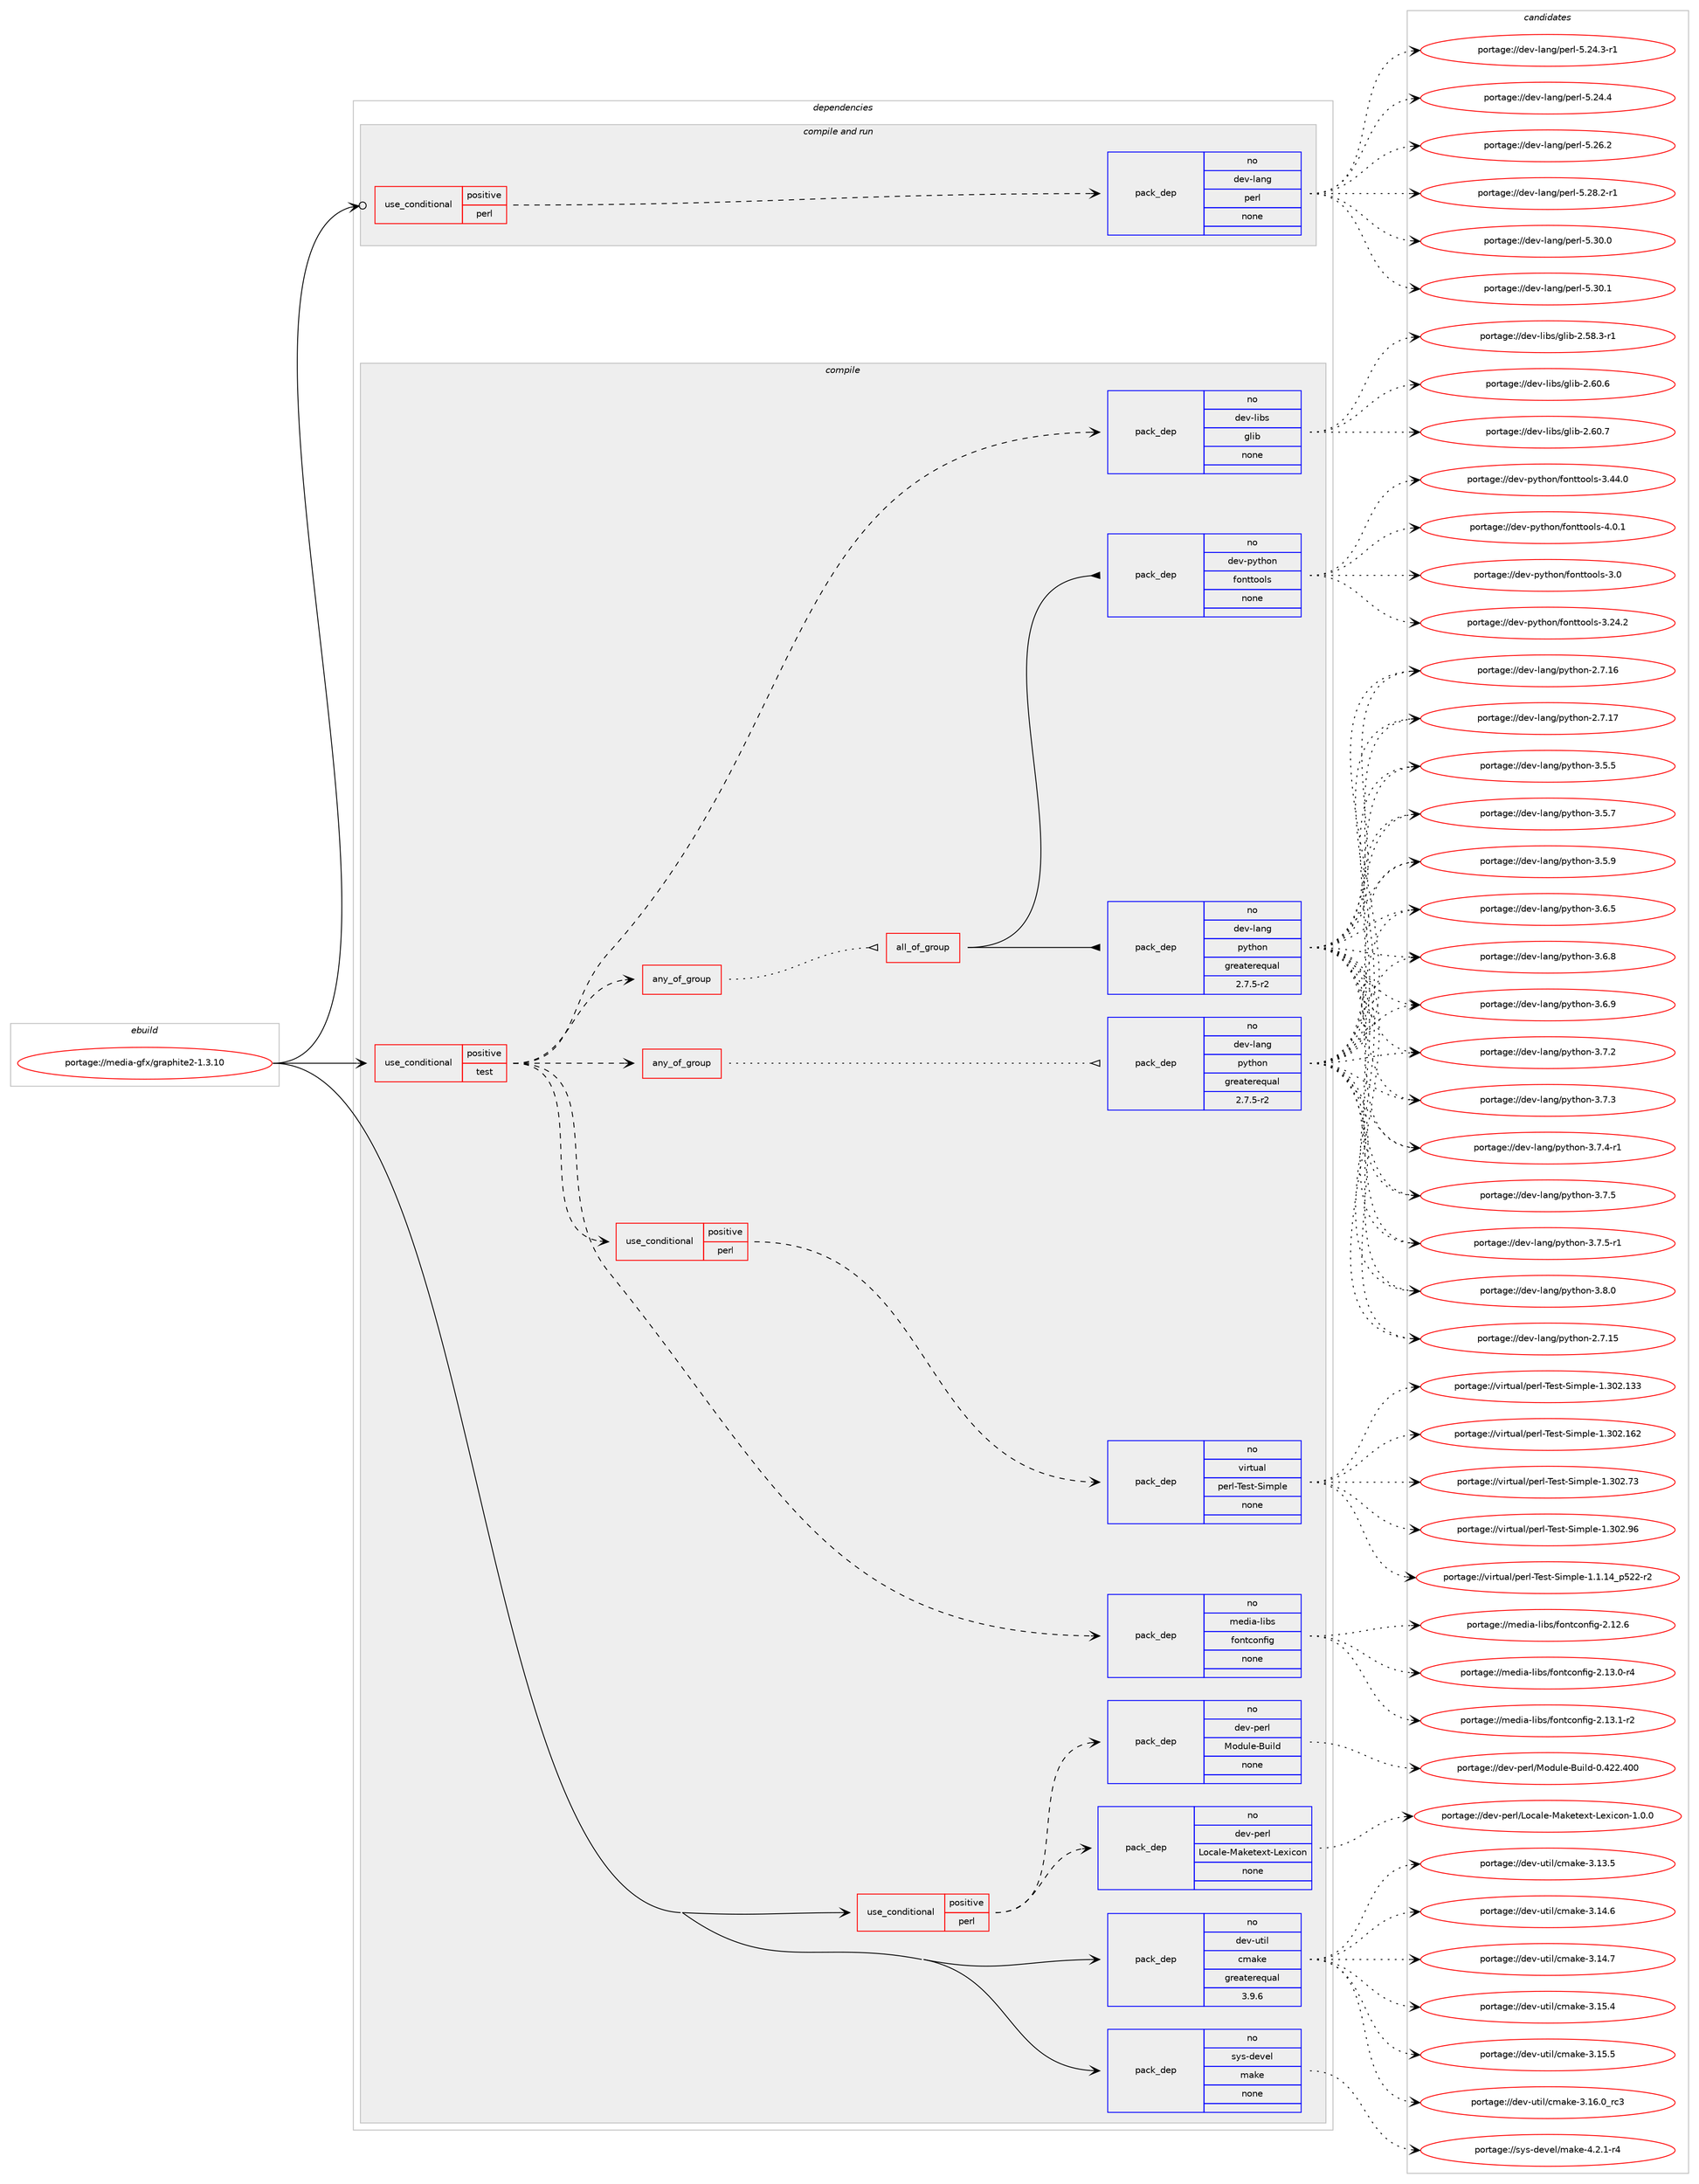 digraph prolog {

# *************
# Graph options
# *************

newrank=true;
concentrate=true;
compound=true;
graph [rankdir=LR,fontname=Helvetica,fontsize=10,ranksep=1.5];#, ranksep=2.5, nodesep=0.2];
edge  [arrowhead=vee];
node  [fontname=Helvetica,fontsize=10];

# **********
# The ebuild
# **********

subgraph cluster_leftcol {
color=gray;
rank=same;
label=<<i>ebuild</i>>;
id [label="portage://media-gfx/graphite2-1.3.10", color=red, width=4, href="../media-gfx/graphite2-1.3.10.svg"];
}

# ****************
# The dependencies
# ****************

subgraph cluster_midcol {
color=gray;
label=<<i>dependencies</i>>;
subgraph cluster_compile {
fillcolor="#eeeeee";
style=filled;
label=<<i>compile</i>>;
subgraph cond78530 {
dependency313908 [label=<<TABLE BORDER="0" CELLBORDER="1" CELLSPACING="0" CELLPADDING="4"><TR><TD ROWSPAN="3" CELLPADDING="10">use_conditional</TD></TR><TR><TD>positive</TD></TR><TR><TD>perl</TD></TR></TABLE>>, shape=none, color=red];
subgraph pack230316 {
dependency313909 [label=<<TABLE BORDER="0" CELLBORDER="1" CELLSPACING="0" CELLPADDING="4" WIDTH="220"><TR><TD ROWSPAN="6" CELLPADDING="30">pack_dep</TD></TR><TR><TD WIDTH="110">no</TD></TR><TR><TD>dev-perl</TD></TR><TR><TD>Module-Build</TD></TR><TR><TD>none</TD></TR><TR><TD></TD></TR></TABLE>>, shape=none, color=blue];
}
dependency313908:e -> dependency313909:w [weight=20,style="dashed",arrowhead="vee"];
subgraph pack230317 {
dependency313910 [label=<<TABLE BORDER="0" CELLBORDER="1" CELLSPACING="0" CELLPADDING="4" WIDTH="220"><TR><TD ROWSPAN="6" CELLPADDING="30">pack_dep</TD></TR><TR><TD WIDTH="110">no</TD></TR><TR><TD>dev-perl</TD></TR><TR><TD>Locale-Maketext-Lexicon</TD></TR><TR><TD>none</TD></TR><TR><TD></TD></TR></TABLE>>, shape=none, color=blue];
}
dependency313908:e -> dependency313910:w [weight=20,style="dashed",arrowhead="vee"];
}
id:e -> dependency313908:w [weight=20,style="solid",arrowhead="vee"];
subgraph cond78531 {
dependency313911 [label=<<TABLE BORDER="0" CELLBORDER="1" CELLSPACING="0" CELLPADDING="4"><TR><TD ROWSPAN="3" CELLPADDING="10">use_conditional</TD></TR><TR><TD>positive</TD></TR><TR><TD>test</TD></TR></TABLE>>, shape=none, color=red];
subgraph pack230318 {
dependency313912 [label=<<TABLE BORDER="0" CELLBORDER="1" CELLSPACING="0" CELLPADDING="4" WIDTH="220"><TR><TD ROWSPAN="6" CELLPADDING="30">pack_dep</TD></TR><TR><TD WIDTH="110">no</TD></TR><TR><TD>dev-libs</TD></TR><TR><TD>glib</TD></TR><TR><TD>none</TD></TR><TR><TD></TD></TR></TABLE>>, shape=none, color=blue];
}
dependency313911:e -> dependency313912:w [weight=20,style="dashed",arrowhead="vee"];
subgraph pack230319 {
dependency313913 [label=<<TABLE BORDER="0" CELLBORDER="1" CELLSPACING="0" CELLPADDING="4" WIDTH="220"><TR><TD ROWSPAN="6" CELLPADDING="30">pack_dep</TD></TR><TR><TD WIDTH="110">no</TD></TR><TR><TD>media-libs</TD></TR><TR><TD>fontconfig</TD></TR><TR><TD>none</TD></TR><TR><TD></TD></TR></TABLE>>, shape=none, color=blue];
}
dependency313911:e -> dependency313913:w [weight=20,style="dashed",arrowhead="vee"];
subgraph any4949 {
dependency313914 [label=<<TABLE BORDER="0" CELLBORDER="1" CELLSPACING="0" CELLPADDING="4"><TR><TD CELLPADDING="10">any_of_group</TD></TR></TABLE>>, shape=none, color=red];subgraph all116 {
dependency313915 [label=<<TABLE BORDER="0" CELLBORDER="1" CELLSPACING="0" CELLPADDING="4"><TR><TD CELLPADDING="10">all_of_group</TD></TR></TABLE>>, shape=none, color=red];subgraph pack230320 {
dependency313916 [label=<<TABLE BORDER="0" CELLBORDER="1" CELLSPACING="0" CELLPADDING="4" WIDTH="220"><TR><TD ROWSPAN="6" CELLPADDING="30">pack_dep</TD></TR><TR><TD WIDTH="110">no</TD></TR><TR><TD>dev-lang</TD></TR><TR><TD>python</TD></TR><TR><TD>greaterequal</TD></TR><TR><TD>2.7.5-r2</TD></TR></TABLE>>, shape=none, color=blue];
}
dependency313915:e -> dependency313916:w [weight=20,style="solid",arrowhead="inv"];
subgraph pack230321 {
dependency313917 [label=<<TABLE BORDER="0" CELLBORDER="1" CELLSPACING="0" CELLPADDING="4" WIDTH="220"><TR><TD ROWSPAN="6" CELLPADDING="30">pack_dep</TD></TR><TR><TD WIDTH="110">no</TD></TR><TR><TD>dev-python</TD></TR><TR><TD>fonttools</TD></TR><TR><TD>none</TD></TR><TR><TD></TD></TR></TABLE>>, shape=none, color=blue];
}
dependency313915:e -> dependency313917:w [weight=20,style="solid",arrowhead="inv"];
}
dependency313914:e -> dependency313915:w [weight=20,style="dotted",arrowhead="oinv"];
}
dependency313911:e -> dependency313914:w [weight=20,style="dashed",arrowhead="vee"];
subgraph any4950 {
dependency313918 [label=<<TABLE BORDER="0" CELLBORDER="1" CELLSPACING="0" CELLPADDING="4"><TR><TD CELLPADDING="10">any_of_group</TD></TR></TABLE>>, shape=none, color=red];subgraph pack230322 {
dependency313919 [label=<<TABLE BORDER="0" CELLBORDER="1" CELLSPACING="0" CELLPADDING="4" WIDTH="220"><TR><TD ROWSPAN="6" CELLPADDING="30">pack_dep</TD></TR><TR><TD WIDTH="110">no</TD></TR><TR><TD>dev-lang</TD></TR><TR><TD>python</TD></TR><TR><TD>greaterequal</TD></TR><TR><TD>2.7.5-r2</TD></TR></TABLE>>, shape=none, color=blue];
}
dependency313918:e -> dependency313919:w [weight=20,style="dotted",arrowhead="oinv"];
}
dependency313911:e -> dependency313918:w [weight=20,style="dashed",arrowhead="vee"];
subgraph cond78532 {
dependency313920 [label=<<TABLE BORDER="0" CELLBORDER="1" CELLSPACING="0" CELLPADDING="4"><TR><TD ROWSPAN="3" CELLPADDING="10">use_conditional</TD></TR><TR><TD>positive</TD></TR><TR><TD>perl</TD></TR></TABLE>>, shape=none, color=red];
subgraph pack230323 {
dependency313921 [label=<<TABLE BORDER="0" CELLBORDER="1" CELLSPACING="0" CELLPADDING="4" WIDTH="220"><TR><TD ROWSPAN="6" CELLPADDING="30">pack_dep</TD></TR><TR><TD WIDTH="110">no</TD></TR><TR><TD>virtual</TD></TR><TR><TD>perl-Test-Simple</TD></TR><TR><TD>none</TD></TR><TR><TD></TD></TR></TABLE>>, shape=none, color=blue];
}
dependency313920:e -> dependency313921:w [weight=20,style="dashed",arrowhead="vee"];
}
dependency313911:e -> dependency313920:w [weight=20,style="dashed",arrowhead="vee"];
}
id:e -> dependency313911:w [weight=20,style="solid",arrowhead="vee"];
subgraph pack230324 {
dependency313922 [label=<<TABLE BORDER="0" CELLBORDER="1" CELLSPACING="0" CELLPADDING="4" WIDTH="220"><TR><TD ROWSPAN="6" CELLPADDING="30">pack_dep</TD></TR><TR><TD WIDTH="110">no</TD></TR><TR><TD>dev-util</TD></TR><TR><TD>cmake</TD></TR><TR><TD>greaterequal</TD></TR><TR><TD>3.9.6</TD></TR></TABLE>>, shape=none, color=blue];
}
id:e -> dependency313922:w [weight=20,style="solid",arrowhead="vee"];
subgraph pack230325 {
dependency313923 [label=<<TABLE BORDER="0" CELLBORDER="1" CELLSPACING="0" CELLPADDING="4" WIDTH="220"><TR><TD ROWSPAN="6" CELLPADDING="30">pack_dep</TD></TR><TR><TD WIDTH="110">no</TD></TR><TR><TD>sys-devel</TD></TR><TR><TD>make</TD></TR><TR><TD>none</TD></TR><TR><TD></TD></TR></TABLE>>, shape=none, color=blue];
}
id:e -> dependency313923:w [weight=20,style="solid",arrowhead="vee"];
}
subgraph cluster_compileandrun {
fillcolor="#eeeeee";
style=filled;
label=<<i>compile and run</i>>;
subgraph cond78533 {
dependency313924 [label=<<TABLE BORDER="0" CELLBORDER="1" CELLSPACING="0" CELLPADDING="4"><TR><TD ROWSPAN="3" CELLPADDING="10">use_conditional</TD></TR><TR><TD>positive</TD></TR><TR><TD>perl</TD></TR></TABLE>>, shape=none, color=red];
subgraph pack230326 {
dependency313925 [label=<<TABLE BORDER="0" CELLBORDER="1" CELLSPACING="0" CELLPADDING="4" WIDTH="220"><TR><TD ROWSPAN="6" CELLPADDING="30">pack_dep</TD></TR><TR><TD WIDTH="110">no</TD></TR><TR><TD>dev-lang</TD></TR><TR><TD>perl</TD></TR><TR><TD>none</TD></TR><TR><TD></TD></TR></TABLE>>, shape=none, color=blue];
}
dependency313924:e -> dependency313925:w [weight=20,style="dashed",arrowhead="vee"];
}
id:e -> dependency313924:w [weight=20,style="solid",arrowhead="odotvee"];
}
subgraph cluster_run {
fillcolor="#eeeeee";
style=filled;
label=<<i>run</i>>;
}
}

# **************
# The candidates
# **************

subgraph cluster_choices {
rank=same;
color=gray;
label=<<i>candidates</i>>;

subgraph choice230316 {
color=black;
nodesep=1;
choiceportage100101118451121011141084777111100117108101456611710510810045484652505046524848 [label="portage://dev-perl/Module-Build-0.422.400", color=red, width=4,href="../dev-perl/Module-Build-0.422.400.svg"];
dependency313909:e -> choiceportage100101118451121011141084777111100117108101456611710510810045484652505046524848:w [style=dotted,weight="100"];
}
subgraph choice230317 {
color=black;
nodesep=1;
choiceportage1001011184511210111410847761119997108101457797107101116101120116457610112010599111110454946484648 [label="portage://dev-perl/Locale-Maketext-Lexicon-1.0.0", color=red, width=4,href="../dev-perl/Locale-Maketext-Lexicon-1.0.0.svg"];
dependency313910:e -> choiceportage1001011184511210111410847761119997108101457797107101116101120116457610112010599111110454946484648:w [style=dotted,weight="100"];
}
subgraph choice230318 {
color=black;
nodesep=1;
choiceportage10010111845108105981154710310810598455046535646514511449 [label="portage://dev-libs/glib-2.58.3-r1", color=red, width=4,href="../dev-libs/glib-2.58.3-r1.svg"];
choiceportage1001011184510810598115471031081059845504654484654 [label="portage://dev-libs/glib-2.60.6", color=red, width=4,href="../dev-libs/glib-2.60.6.svg"];
choiceportage1001011184510810598115471031081059845504654484655 [label="portage://dev-libs/glib-2.60.7", color=red, width=4,href="../dev-libs/glib-2.60.7.svg"];
dependency313912:e -> choiceportage10010111845108105981154710310810598455046535646514511449:w [style=dotted,weight="100"];
dependency313912:e -> choiceportage1001011184510810598115471031081059845504654484654:w [style=dotted,weight="100"];
dependency313912:e -> choiceportage1001011184510810598115471031081059845504654484655:w [style=dotted,weight="100"];
}
subgraph choice230319 {
color=black;
nodesep=1;
choiceportage109101100105974510810598115471021111101169911111010210510345504649504654 [label="portage://media-libs/fontconfig-2.12.6", color=red, width=4,href="../media-libs/fontconfig-2.12.6.svg"];
choiceportage1091011001059745108105981154710211111011699111110102105103455046495146484511452 [label="portage://media-libs/fontconfig-2.13.0-r4", color=red, width=4,href="../media-libs/fontconfig-2.13.0-r4.svg"];
choiceportage1091011001059745108105981154710211111011699111110102105103455046495146494511450 [label="portage://media-libs/fontconfig-2.13.1-r2", color=red, width=4,href="../media-libs/fontconfig-2.13.1-r2.svg"];
dependency313913:e -> choiceportage109101100105974510810598115471021111101169911111010210510345504649504654:w [style=dotted,weight="100"];
dependency313913:e -> choiceportage1091011001059745108105981154710211111011699111110102105103455046495146484511452:w [style=dotted,weight="100"];
dependency313913:e -> choiceportage1091011001059745108105981154710211111011699111110102105103455046495146494511450:w [style=dotted,weight="100"];
}
subgraph choice230320 {
color=black;
nodesep=1;
choiceportage10010111845108971101034711212111610411111045504655464953 [label="portage://dev-lang/python-2.7.15", color=red, width=4,href="../dev-lang/python-2.7.15.svg"];
choiceportage10010111845108971101034711212111610411111045504655464954 [label="portage://dev-lang/python-2.7.16", color=red, width=4,href="../dev-lang/python-2.7.16.svg"];
choiceportage10010111845108971101034711212111610411111045504655464955 [label="portage://dev-lang/python-2.7.17", color=red, width=4,href="../dev-lang/python-2.7.17.svg"];
choiceportage100101118451089711010347112121116104111110455146534653 [label="portage://dev-lang/python-3.5.5", color=red, width=4,href="../dev-lang/python-3.5.5.svg"];
choiceportage100101118451089711010347112121116104111110455146534655 [label="portage://dev-lang/python-3.5.7", color=red, width=4,href="../dev-lang/python-3.5.7.svg"];
choiceportage100101118451089711010347112121116104111110455146534657 [label="portage://dev-lang/python-3.5.9", color=red, width=4,href="../dev-lang/python-3.5.9.svg"];
choiceportage100101118451089711010347112121116104111110455146544653 [label="portage://dev-lang/python-3.6.5", color=red, width=4,href="../dev-lang/python-3.6.5.svg"];
choiceportage100101118451089711010347112121116104111110455146544656 [label="portage://dev-lang/python-3.6.8", color=red, width=4,href="../dev-lang/python-3.6.8.svg"];
choiceportage100101118451089711010347112121116104111110455146544657 [label="portage://dev-lang/python-3.6.9", color=red, width=4,href="../dev-lang/python-3.6.9.svg"];
choiceportage100101118451089711010347112121116104111110455146554650 [label="portage://dev-lang/python-3.7.2", color=red, width=4,href="../dev-lang/python-3.7.2.svg"];
choiceportage100101118451089711010347112121116104111110455146554651 [label="portage://dev-lang/python-3.7.3", color=red, width=4,href="../dev-lang/python-3.7.3.svg"];
choiceportage1001011184510897110103471121211161041111104551465546524511449 [label="portage://dev-lang/python-3.7.4-r1", color=red, width=4,href="../dev-lang/python-3.7.4-r1.svg"];
choiceportage100101118451089711010347112121116104111110455146554653 [label="portage://dev-lang/python-3.7.5", color=red, width=4,href="../dev-lang/python-3.7.5.svg"];
choiceportage1001011184510897110103471121211161041111104551465546534511449 [label="portage://dev-lang/python-3.7.5-r1", color=red, width=4,href="../dev-lang/python-3.7.5-r1.svg"];
choiceportage100101118451089711010347112121116104111110455146564648 [label="portage://dev-lang/python-3.8.0", color=red, width=4,href="../dev-lang/python-3.8.0.svg"];
dependency313916:e -> choiceportage10010111845108971101034711212111610411111045504655464953:w [style=dotted,weight="100"];
dependency313916:e -> choiceportage10010111845108971101034711212111610411111045504655464954:w [style=dotted,weight="100"];
dependency313916:e -> choiceportage10010111845108971101034711212111610411111045504655464955:w [style=dotted,weight="100"];
dependency313916:e -> choiceportage100101118451089711010347112121116104111110455146534653:w [style=dotted,weight="100"];
dependency313916:e -> choiceportage100101118451089711010347112121116104111110455146534655:w [style=dotted,weight="100"];
dependency313916:e -> choiceportage100101118451089711010347112121116104111110455146534657:w [style=dotted,weight="100"];
dependency313916:e -> choiceportage100101118451089711010347112121116104111110455146544653:w [style=dotted,weight="100"];
dependency313916:e -> choiceportage100101118451089711010347112121116104111110455146544656:w [style=dotted,weight="100"];
dependency313916:e -> choiceportage100101118451089711010347112121116104111110455146544657:w [style=dotted,weight="100"];
dependency313916:e -> choiceportage100101118451089711010347112121116104111110455146554650:w [style=dotted,weight="100"];
dependency313916:e -> choiceportage100101118451089711010347112121116104111110455146554651:w [style=dotted,weight="100"];
dependency313916:e -> choiceportage1001011184510897110103471121211161041111104551465546524511449:w [style=dotted,weight="100"];
dependency313916:e -> choiceportage100101118451089711010347112121116104111110455146554653:w [style=dotted,weight="100"];
dependency313916:e -> choiceportage1001011184510897110103471121211161041111104551465546534511449:w [style=dotted,weight="100"];
dependency313916:e -> choiceportage100101118451089711010347112121116104111110455146564648:w [style=dotted,weight="100"];
}
subgraph choice230321 {
color=black;
nodesep=1;
choiceportage100101118451121211161041111104710211111011611611111110811545514648 [label="portage://dev-python/fonttools-3.0", color=red, width=4,href="../dev-python/fonttools-3.0.svg"];
choiceportage100101118451121211161041111104710211111011611611111110811545514650524650 [label="portage://dev-python/fonttools-3.24.2", color=red, width=4,href="../dev-python/fonttools-3.24.2.svg"];
choiceportage100101118451121211161041111104710211111011611611111110811545514652524648 [label="portage://dev-python/fonttools-3.44.0", color=red, width=4,href="../dev-python/fonttools-3.44.0.svg"];
choiceportage1001011184511212111610411111047102111110116116111111108115455246484649 [label="portage://dev-python/fonttools-4.0.1", color=red, width=4,href="../dev-python/fonttools-4.0.1.svg"];
dependency313917:e -> choiceportage100101118451121211161041111104710211111011611611111110811545514648:w [style=dotted,weight="100"];
dependency313917:e -> choiceportage100101118451121211161041111104710211111011611611111110811545514650524650:w [style=dotted,weight="100"];
dependency313917:e -> choiceportage100101118451121211161041111104710211111011611611111110811545514652524648:w [style=dotted,weight="100"];
dependency313917:e -> choiceportage1001011184511212111610411111047102111110116116111111108115455246484649:w [style=dotted,weight="100"];
}
subgraph choice230322 {
color=black;
nodesep=1;
choiceportage10010111845108971101034711212111610411111045504655464953 [label="portage://dev-lang/python-2.7.15", color=red, width=4,href="../dev-lang/python-2.7.15.svg"];
choiceportage10010111845108971101034711212111610411111045504655464954 [label="portage://dev-lang/python-2.7.16", color=red, width=4,href="../dev-lang/python-2.7.16.svg"];
choiceportage10010111845108971101034711212111610411111045504655464955 [label="portage://dev-lang/python-2.7.17", color=red, width=4,href="../dev-lang/python-2.7.17.svg"];
choiceportage100101118451089711010347112121116104111110455146534653 [label="portage://dev-lang/python-3.5.5", color=red, width=4,href="../dev-lang/python-3.5.5.svg"];
choiceportage100101118451089711010347112121116104111110455146534655 [label="portage://dev-lang/python-3.5.7", color=red, width=4,href="../dev-lang/python-3.5.7.svg"];
choiceportage100101118451089711010347112121116104111110455146534657 [label="portage://dev-lang/python-3.5.9", color=red, width=4,href="../dev-lang/python-3.5.9.svg"];
choiceportage100101118451089711010347112121116104111110455146544653 [label="portage://dev-lang/python-3.6.5", color=red, width=4,href="../dev-lang/python-3.6.5.svg"];
choiceportage100101118451089711010347112121116104111110455146544656 [label="portage://dev-lang/python-3.6.8", color=red, width=4,href="../dev-lang/python-3.6.8.svg"];
choiceportage100101118451089711010347112121116104111110455146544657 [label="portage://dev-lang/python-3.6.9", color=red, width=4,href="../dev-lang/python-3.6.9.svg"];
choiceportage100101118451089711010347112121116104111110455146554650 [label="portage://dev-lang/python-3.7.2", color=red, width=4,href="../dev-lang/python-3.7.2.svg"];
choiceportage100101118451089711010347112121116104111110455146554651 [label="portage://dev-lang/python-3.7.3", color=red, width=4,href="../dev-lang/python-3.7.3.svg"];
choiceportage1001011184510897110103471121211161041111104551465546524511449 [label="portage://dev-lang/python-3.7.4-r1", color=red, width=4,href="../dev-lang/python-3.7.4-r1.svg"];
choiceportage100101118451089711010347112121116104111110455146554653 [label="portage://dev-lang/python-3.7.5", color=red, width=4,href="../dev-lang/python-3.7.5.svg"];
choiceportage1001011184510897110103471121211161041111104551465546534511449 [label="portage://dev-lang/python-3.7.5-r1", color=red, width=4,href="../dev-lang/python-3.7.5-r1.svg"];
choiceportage100101118451089711010347112121116104111110455146564648 [label="portage://dev-lang/python-3.8.0", color=red, width=4,href="../dev-lang/python-3.8.0.svg"];
dependency313919:e -> choiceportage10010111845108971101034711212111610411111045504655464953:w [style=dotted,weight="100"];
dependency313919:e -> choiceportage10010111845108971101034711212111610411111045504655464954:w [style=dotted,weight="100"];
dependency313919:e -> choiceportage10010111845108971101034711212111610411111045504655464955:w [style=dotted,weight="100"];
dependency313919:e -> choiceportage100101118451089711010347112121116104111110455146534653:w [style=dotted,weight="100"];
dependency313919:e -> choiceportage100101118451089711010347112121116104111110455146534655:w [style=dotted,weight="100"];
dependency313919:e -> choiceportage100101118451089711010347112121116104111110455146534657:w [style=dotted,weight="100"];
dependency313919:e -> choiceportage100101118451089711010347112121116104111110455146544653:w [style=dotted,weight="100"];
dependency313919:e -> choiceportage100101118451089711010347112121116104111110455146544656:w [style=dotted,weight="100"];
dependency313919:e -> choiceportage100101118451089711010347112121116104111110455146544657:w [style=dotted,weight="100"];
dependency313919:e -> choiceportage100101118451089711010347112121116104111110455146554650:w [style=dotted,weight="100"];
dependency313919:e -> choiceportage100101118451089711010347112121116104111110455146554651:w [style=dotted,weight="100"];
dependency313919:e -> choiceportage1001011184510897110103471121211161041111104551465546524511449:w [style=dotted,weight="100"];
dependency313919:e -> choiceportage100101118451089711010347112121116104111110455146554653:w [style=dotted,weight="100"];
dependency313919:e -> choiceportage1001011184510897110103471121211161041111104551465546534511449:w [style=dotted,weight="100"];
dependency313919:e -> choiceportage100101118451089711010347112121116104111110455146564648:w [style=dotted,weight="100"];
}
subgraph choice230323 {
color=black;
nodesep=1;
choiceportage11810511411611797108471121011141084584101115116458310510911210810145494649464952951125350504511450 [label="portage://virtual/perl-Test-Simple-1.1.14_p522-r2", color=red, width=4,href="../virtual/perl-Test-Simple-1.1.14_p522-r2.svg"];
choiceportage11810511411611797108471121011141084584101115116458310510911210810145494651485046495151 [label="portage://virtual/perl-Test-Simple-1.302.133", color=red, width=4,href="../virtual/perl-Test-Simple-1.302.133.svg"];
choiceportage11810511411611797108471121011141084584101115116458310510911210810145494651485046495450 [label="portage://virtual/perl-Test-Simple-1.302.162", color=red, width=4,href="../virtual/perl-Test-Simple-1.302.162.svg"];
choiceportage118105114116117971084711210111410845841011151164583105109112108101454946514850465551 [label="portage://virtual/perl-Test-Simple-1.302.73", color=red, width=4,href="../virtual/perl-Test-Simple-1.302.73.svg"];
choiceportage118105114116117971084711210111410845841011151164583105109112108101454946514850465754 [label="portage://virtual/perl-Test-Simple-1.302.96", color=red, width=4,href="../virtual/perl-Test-Simple-1.302.96.svg"];
dependency313921:e -> choiceportage11810511411611797108471121011141084584101115116458310510911210810145494649464952951125350504511450:w [style=dotted,weight="100"];
dependency313921:e -> choiceportage11810511411611797108471121011141084584101115116458310510911210810145494651485046495151:w [style=dotted,weight="100"];
dependency313921:e -> choiceportage11810511411611797108471121011141084584101115116458310510911210810145494651485046495450:w [style=dotted,weight="100"];
dependency313921:e -> choiceportage118105114116117971084711210111410845841011151164583105109112108101454946514850465551:w [style=dotted,weight="100"];
dependency313921:e -> choiceportage118105114116117971084711210111410845841011151164583105109112108101454946514850465754:w [style=dotted,weight="100"];
}
subgraph choice230324 {
color=black;
nodesep=1;
choiceportage1001011184511711610510847991099710710145514649514653 [label="portage://dev-util/cmake-3.13.5", color=red, width=4,href="../dev-util/cmake-3.13.5.svg"];
choiceportage1001011184511711610510847991099710710145514649524654 [label="portage://dev-util/cmake-3.14.6", color=red, width=4,href="../dev-util/cmake-3.14.6.svg"];
choiceportage1001011184511711610510847991099710710145514649524655 [label="portage://dev-util/cmake-3.14.7", color=red, width=4,href="../dev-util/cmake-3.14.7.svg"];
choiceportage1001011184511711610510847991099710710145514649534652 [label="portage://dev-util/cmake-3.15.4", color=red, width=4,href="../dev-util/cmake-3.15.4.svg"];
choiceportage1001011184511711610510847991099710710145514649534653 [label="portage://dev-util/cmake-3.15.5", color=red, width=4,href="../dev-util/cmake-3.15.5.svg"];
choiceportage1001011184511711610510847991099710710145514649544648951149951 [label="portage://dev-util/cmake-3.16.0_rc3", color=red, width=4,href="../dev-util/cmake-3.16.0_rc3.svg"];
dependency313922:e -> choiceportage1001011184511711610510847991099710710145514649514653:w [style=dotted,weight="100"];
dependency313922:e -> choiceportage1001011184511711610510847991099710710145514649524654:w [style=dotted,weight="100"];
dependency313922:e -> choiceportage1001011184511711610510847991099710710145514649524655:w [style=dotted,weight="100"];
dependency313922:e -> choiceportage1001011184511711610510847991099710710145514649534652:w [style=dotted,weight="100"];
dependency313922:e -> choiceportage1001011184511711610510847991099710710145514649534653:w [style=dotted,weight="100"];
dependency313922:e -> choiceportage1001011184511711610510847991099710710145514649544648951149951:w [style=dotted,weight="100"];
}
subgraph choice230325 {
color=black;
nodesep=1;
choiceportage1151211154510010111810110847109971071014552465046494511452 [label="portage://sys-devel/make-4.2.1-r4", color=red, width=4,href="../sys-devel/make-4.2.1-r4.svg"];
dependency313923:e -> choiceportage1151211154510010111810110847109971071014552465046494511452:w [style=dotted,weight="100"];
}
subgraph choice230326 {
color=black;
nodesep=1;
choiceportage100101118451089711010347112101114108455346505246514511449 [label="portage://dev-lang/perl-5.24.3-r1", color=red, width=4,href="../dev-lang/perl-5.24.3-r1.svg"];
choiceportage10010111845108971101034711210111410845534650524652 [label="portage://dev-lang/perl-5.24.4", color=red, width=4,href="../dev-lang/perl-5.24.4.svg"];
choiceportage10010111845108971101034711210111410845534650544650 [label="portage://dev-lang/perl-5.26.2", color=red, width=4,href="../dev-lang/perl-5.26.2.svg"];
choiceportage100101118451089711010347112101114108455346505646504511449 [label="portage://dev-lang/perl-5.28.2-r1", color=red, width=4,href="../dev-lang/perl-5.28.2-r1.svg"];
choiceportage10010111845108971101034711210111410845534651484648 [label="portage://dev-lang/perl-5.30.0", color=red, width=4,href="../dev-lang/perl-5.30.0.svg"];
choiceportage10010111845108971101034711210111410845534651484649 [label="portage://dev-lang/perl-5.30.1", color=red, width=4,href="../dev-lang/perl-5.30.1.svg"];
dependency313925:e -> choiceportage100101118451089711010347112101114108455346505246514511449:w [style=dotted,weight="100"];
dependency313925:e -> choiceportage10010111845108971101034711210111410845534650524652:w [style=dotted,weight="100"];
dependency313925:e -> choiceportage10010111845108971101034711210111410845534650544650:w [style=dotted,weight="100"];
dependency313925:e -> choiceportage100101118451089711010347112101114108455346505646504511449:w [style=dotted,weight="100"];
dependency313925:e -> choiceportage10010111845108971101034711210111410845534651484648:w [style=dotted,weight="100"];
dependency313925:e -> choiceportage10010111845108971101034711210111410845534651484649:w [style=dotted,weight="100"];
}
}

}
